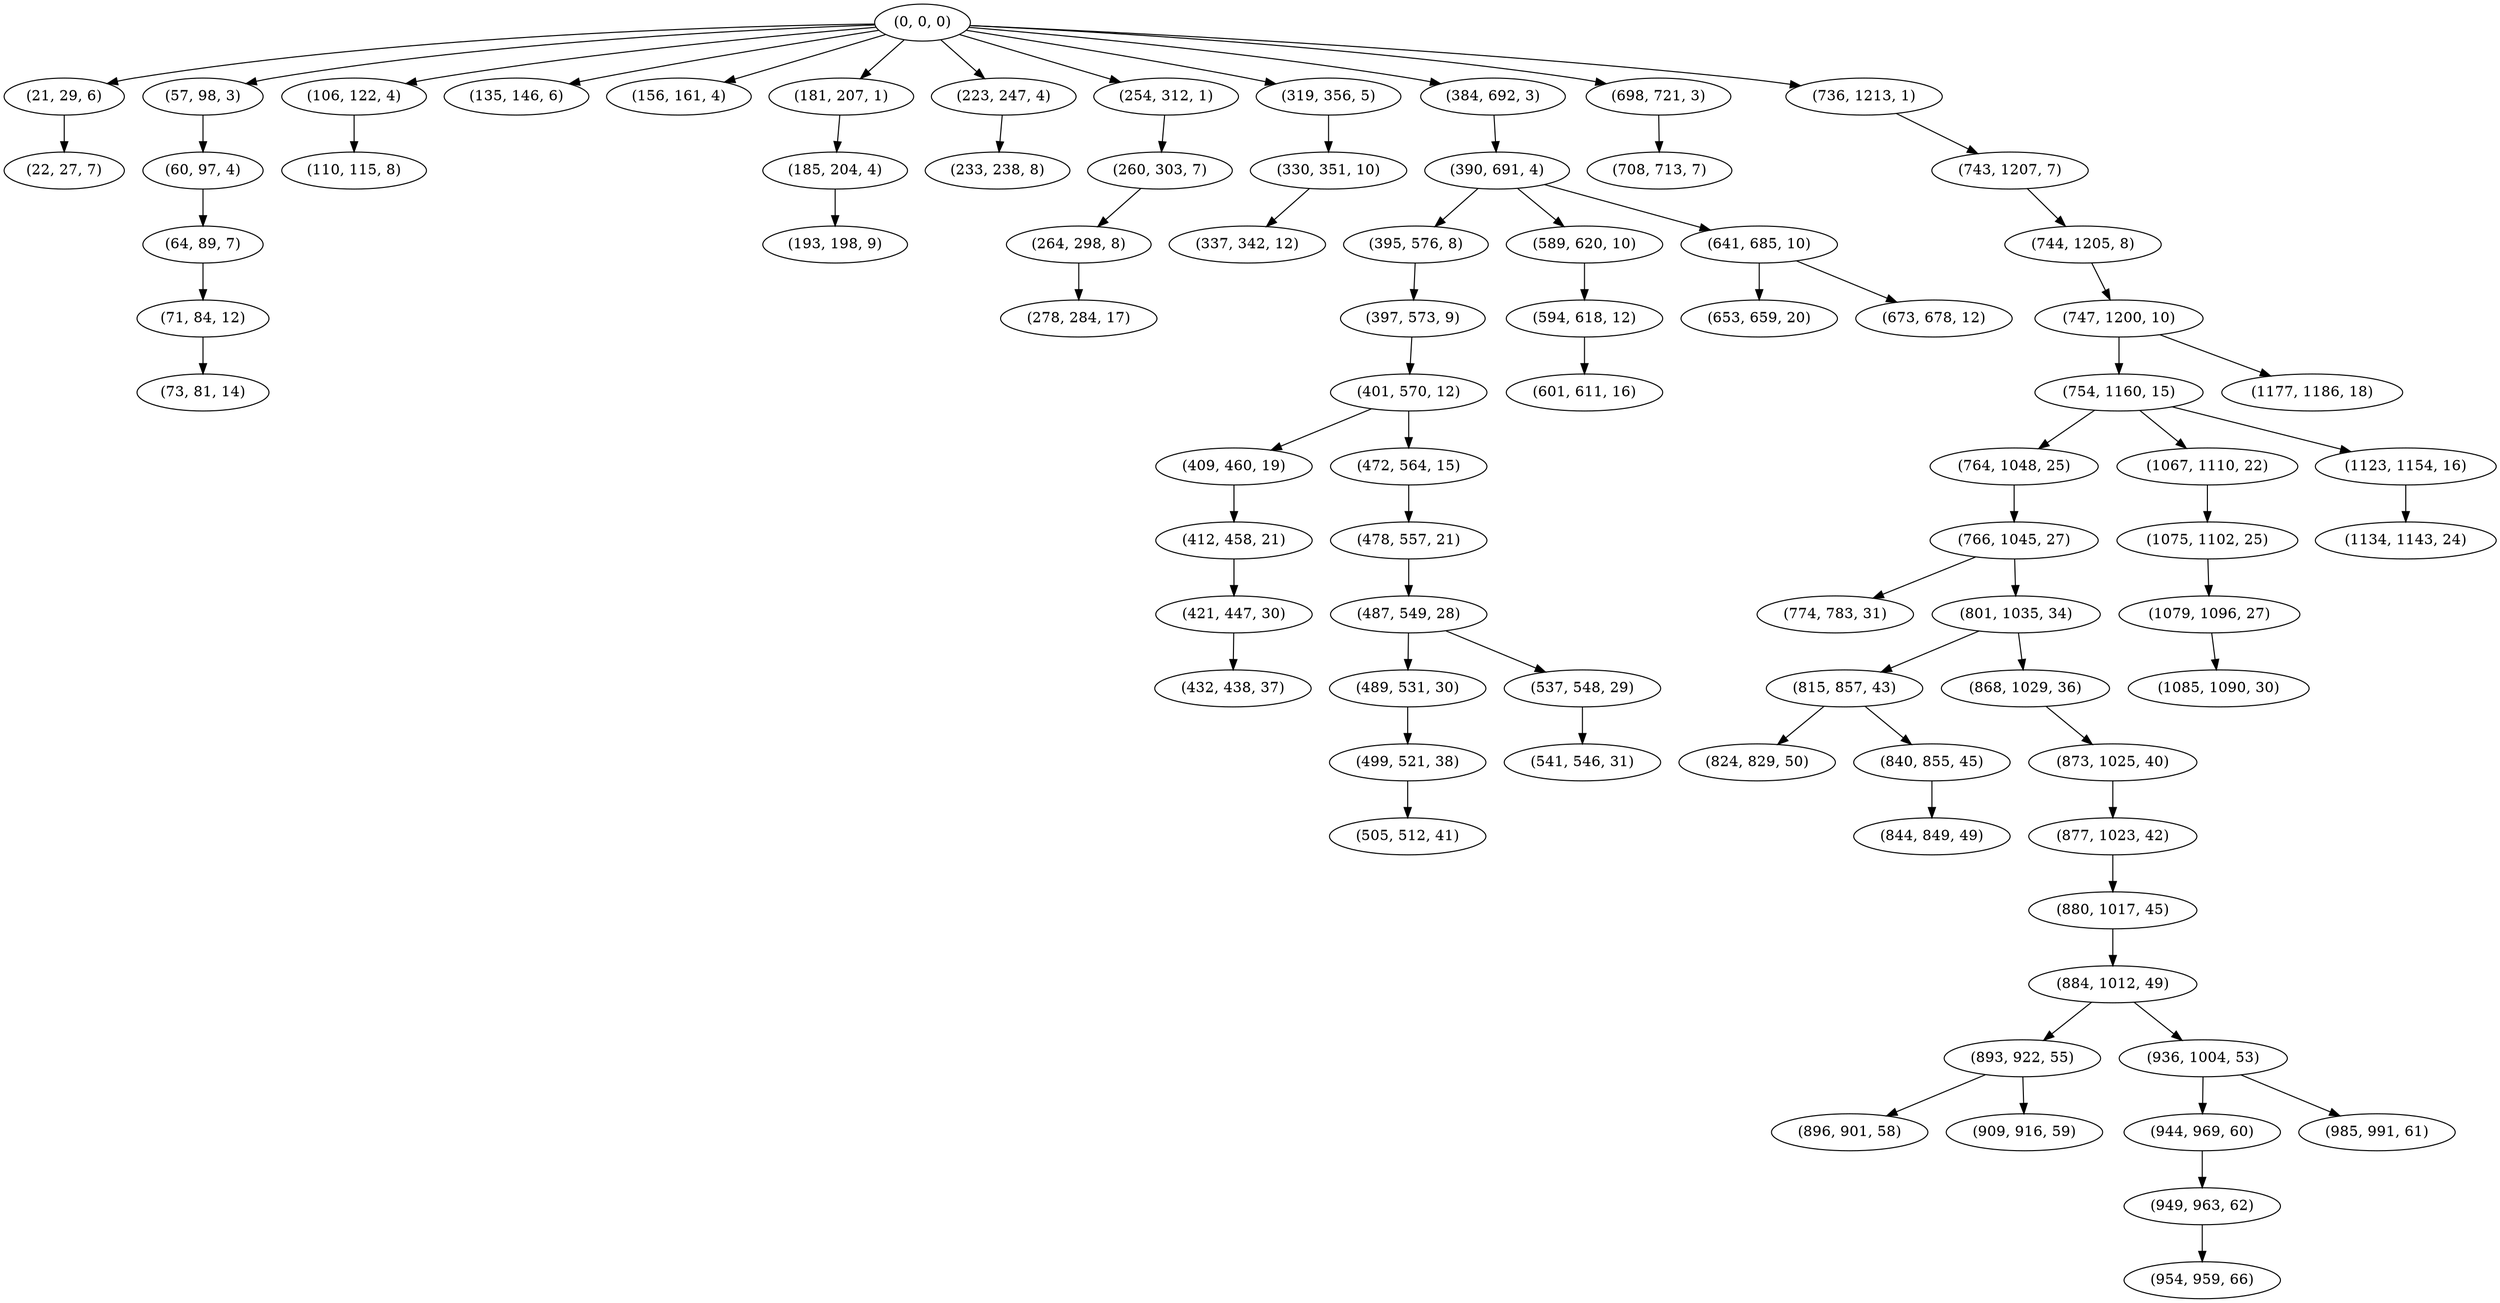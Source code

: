 digraph tree {
    "(0, 0, 0)";
    "(21, 29, 6)";
    "(22, 27, 7)";
    "(57, 98, 3)";
    "(60, 97, 4)";
    "(64, 89, 7)";
    "(71, 84, 12)";
    "(73, 81, 14)";
    "(106, 122, 4)";
    "(110, 115, 8)";
    "(135, 146, 6)";
    "(156, 161, 4)";
    "(181, 207, 1)";
    "(185, 204, 4)";
    "(193, 198, 9)";
    "(223, 247, 4)";
    "(233, 238, 8)";
    "(254, 312, 1)";
    "(260, 303, 7)";
    "(264, 298, 8)";
    "(278, 284, 17)";
    "(319, 356, 5)";
    "(330, 351, 10)";
    "(337, 342, 12)";
    "(384, 692, 3)";
    "(390, 691, 4)";
    "(395, 576, 8)";
    "(397, 573, 9)";
    "(401, 570, 12)";
    "(409, 460, 19)";
    "(412, 458, 21)";
    "(421, 447, 30)";
    "(432, 438, 37)";
    "(472, 564, 15)";
    "(478, 557, 21)";
    "(487, 549, 28)";
    "(489, 531, 30)";
    "(499, 521, 38)";
    "(505, 512, 41)";
    "(537, 548, 29)";
    "(541, 546, 31)";
    "(589, 620, 10)";
    "(594, 618, 12)";
    "(601, 611, 16)";
    "(641, 685, 10)";
    "(653, 659, 20)";
    "(673, 678, 12)";
    "(698, 721, 3)";
    "(708, 713, 7)";
    "(736, 1213, 1)";
    "(743, 1207, 7)";
    "(744, 1205, 8)";
    "(747, 1200, 10)";
    "(754, 1160, 15)";
    "(764, 1048, 25)";
    "(766, 1045, 27)";
    "(774, 783, 31)";
    "(801, 1035, 34)";
    "(815, 857, 43)";
    "(824, 829, 50)";
    "(840, 855, 45)";
    "(844, 849, 49)";
    "(868, 1029, 36)";
    "(873, 1025, 40)";
    "(877, 1023, 42)";
    "(880, 1017, 45)";
    "(884, 1012, 49)";
    "(893, 922, 55)";
    "(896, 901, 58)";
    "(909, 916, 59)";
    "(936, 1004, 53)";
    "(944, 969, 60)";
    "(949, 963, 62)";
    "(954, 959, 66)";
    "(985, 991, 61)";
    "(1067, 1110, 22)";
    "(1075, 1102, 25)";
    "(1079, 1096, 27)";
    "(1085, 1090, 30)";
    "(1123, 1154, 16)";
    "(1134, 1143, 24)";
    "(1177, 1186, 18)";
    "(0, 0, 0)" -> "(21, 29, 6)";
    "(0, 0, 0)" -> "(57, 98, 3)";
    "(0, 0, 0)" -> "(106, 122, 4)";
    "(0, 0, 0)" -> "(135, 146, 6)";
    "(0, 0, 0)" -> "(156, 161, 4)";
    "(0, 0, 0)" -> "(181, 207, 1)";
    "(0, 0, 0)" -> "(223, 247, 4)";
    "(0, 0, 0)" -> "(254, 312, 1)";
    "(0, 0, 0)" -> "(319, 356, 5)";
    "(0, 0, 0)" -> "(384, 692, 3)";
    "(0, 0, 0)" -> "(698, 721, 3)";
    "(0, 0, 0)" -> "(736, 1213, 1)";
    "(21, 29, 6)" -> "(22, 27, 7)";
    "(57, 98, 3)" -> "(60, 97, 4)";
    "(60, 97, 4)" -> "(64, 89, 7)";
    "(64, 89, 7)" -> "(71, 84, 12)";
    "(71, 84, 12)" -> "(73, 81, 14)";
    "(106, 122, 4)" -> "(110, 115, 8)";
    "(181, 207, 1)" -> "(185, 204, 4)";
    "(185, 204, 4)" -> "(193, 198, 9)";
    "(223, 247, 4)" -> "(233, 238, 8)";
    "(254, 312, 1)" -> "(260, 303, 7)";
    "(260, 303, 7)" -> "(264, 298, 8)";
    "(264, 298, 8)" -> "(278, 284, 17)";
    "(319, 356, 5)" -> "(330, 351, 10)";
    "(330, 351, 10)" -> "(337, 342, 12)";
    "(384, 692, 3)" -> "(390, 691, 4)";
    "(390, 691, 4)" -> "(395, 576, 8)";
    "(390, 691, 4)" -> "(589, 620, 10)";
    "(390, 691, 4)" -> "(641, 685, 10)";
    "(395, 576, 8)" -> "(397, 573, 9)";
    "(397, 573, 9)" -> "(401, 570, 12)";
    "(401, 570, 12)" -> "(409, 460, 19)";
    "(401, 570, 12)" -> "(472, 564, 15)";
    "(409, 460, 19)" -> "(412, 458, 21)";
    "(412, 458, 21)" -> "(421, 447, 30)";
    "(421, 447, 30)" -> "(432, 438, 37)";
    "(472, 564, 15)" -> "(478, 557, 21)";
    "(478, 557, 21)" -> "(487, 549, 28)";
    "(487, 549, 28)" -> "(489, 531, 30)";
    "(487, 549, 28)" -> "(537, 548, 29)";
    "(489, 531, 30)" -> "(499, 521, 38)";
    "(499, 521, 38)" -> "(505, 512, 41)";
    "(537, 548, 29)" -> "(541, 546, 31)";
    "(589, 620, 10)" -> "(594, 618, 12)";
    "(594, 618, 12)" -> "(601, 611, 16)";
    "(641, 685, 10)" -> "(653, 659, 20)";
    "(641, 685, 10)" -> "(673, 678, 12)";
    "(698, 721, 3)" -> "(708, 713, 7)";
    "(736, 1213, 1)" -> "(743, 1207, 7)";
    "(743, 1207, 7)" -> "(744, 1205, 8)";
    "(744, 1205, 8)" -> "(747, 1200, 10)";
    "(747, 1200, 10)" -> "(754, 1160, 15)";
    "(747, 1200, 10)" -> "(1177, 1186, 18)";
    "(754, 1160, 15)" -> "(764, 1048, 25)";
    "(754, 1160, 15)" -> "(1067, 1110, 22)";
    "(754, 1160, 15)" -> "(1123, 1154, 16)";
    "(764, 1048, 25)" -> "(766, 1045, 27)";
    "(766, 1045, 27)" -> "(774, 783, 31)";
    "(766, 1045, 27)" -> "(801, 1035, 34)";
    "(801, 1035, 34)" -> "(815, 857, 43)";
    "(801, 1035, 34)" -> "(868, 1029, 36)";
    "(815, 857, 43)" -> "(824, 829, 50)";
    "(815, 857, 43)" -> "(840, 855, 45)";
    "(840, 855, 45)" -> "(844, 849, 49)";
    "(868, 1029, 36)" -> "(873, 1025, 40)";
    "(873, 1025, 40)" -> "(877, 1023, 42)";
    "(877, 1023, 42)" -> "(880, 1017, 45)";
    "(880, 1017, 45)" -> "(884, 1012, 49)";
    "(884, 1012, 49)" -> "(893, 922, 55)";
    "(884, 1012, 49)" -> "(936, 1004, 53)";
    "(893, 922, 55)" -> "(896, 901, 58)";
    "(893, 922, 55)" -> "(909, 916, 59)";
    "(936, 1004, 53)" -> "(944, 969, 60)";
    "(936, 1004, 53)" -> "(985, 991, 61)";
    "(944, 969, 60)" -> "(949, 963, 62)";
    "(949, 963, 62)" -> "(954, 959, 66)";
    "(1067, 1110, 22)" -> "(1075, 1102, 25)";
    "(1075, 1102, 25)" -> "(1079, 1096, 27)";
    "(1079, 1096, 27)" -> "(1085, 1090, 30)";
    "(1123, 1154, 16)" -> "(1134, 1143, 24)";
}
